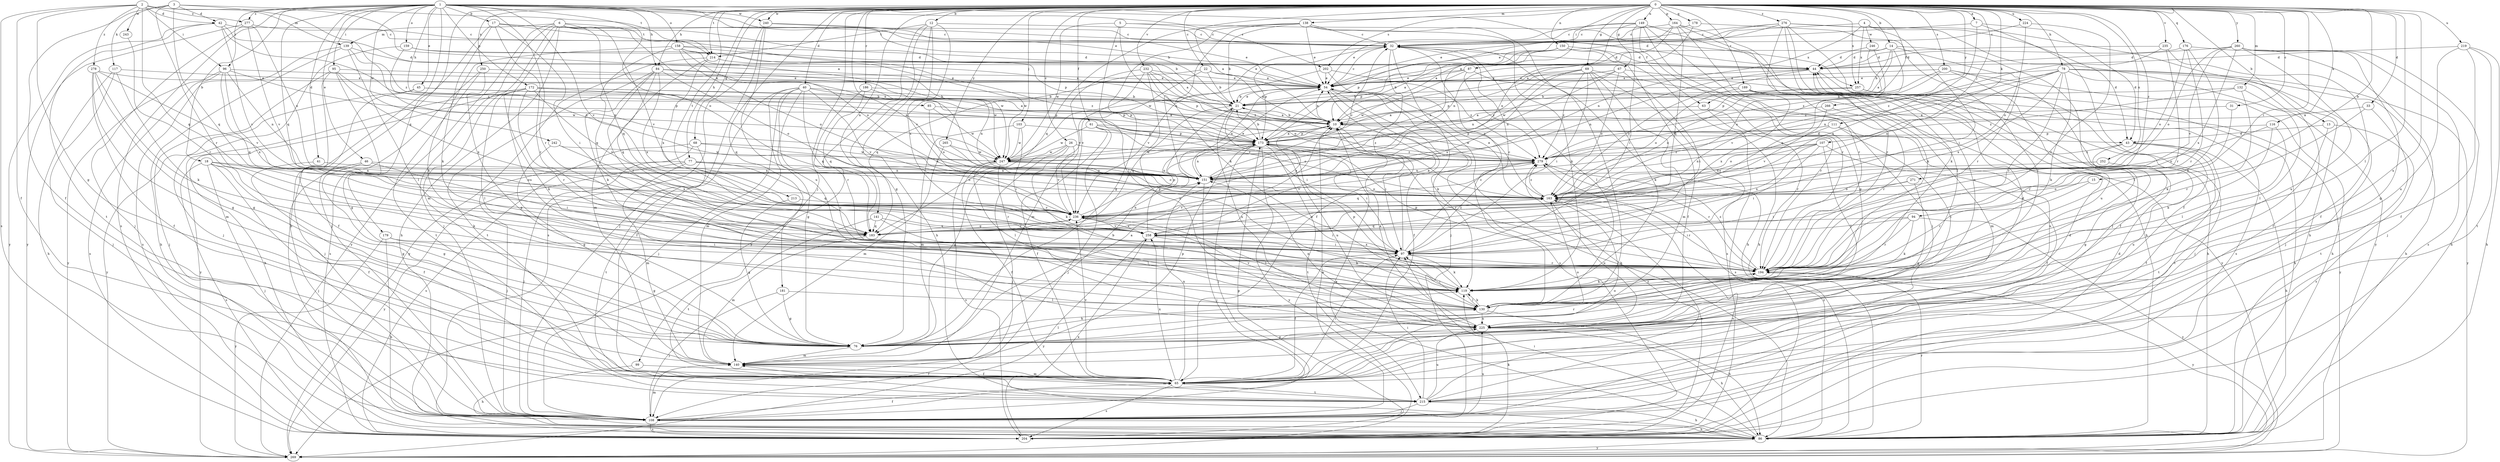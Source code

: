 strict digraph  {
0;
1;
2;
3;
4;
5;
6;
7;
10;
12;
13;
14;
15;
17;
18;
21;
22;
26;
31;
32;
33;
40;
41;
42;
43;
44;
45;
46;
54;
61;
63;
65;
67;
68;
69;
76;
77;
78;
84;
85;
86;
87;
94;
95;
96;
97;
99;
103;
107;
108;
111;
116;
117;
119;
130;
132;
138;
139;
140;
141;
149;
150;
151;
158;
159;
163;
164;
172;
173;
176;
178;
179;
181;
183;
186;
189;
194;
200;
202;
204;
213;
214;
215;
219;
224;
225;
232;
235;
236;
240;
242;
243;
246;
247;
250;
252;
257;
258;
260;
265;
266;
269;
271;
276;
277;
278;
279;
0 -> 7  [label=a];
0 -> 10  [label=a];
0 -> 12  [label=b];
0 -> 13  [label=b];
0 -> 14  [label=b];
0 -> 15  [label=b];
0 -> 22  [label=c];
0 -> 26  [label=c];
0 -> 31  [label=c];
0 -> 33  [label=d];
0 -> 40  [label=d];
0 -> 61  [label=f];
0 -> 63  [label=f];
0 -> 67  [label=g];
0 -> 68  [label=g];
0 -> 69  [label=g];
0 -> 77  [label=h];
0 -> 78  [label=h];
0 -> 84  [label=h];
0 -> 87  [label=i];
0 -> 94  [label=i];
0 -> 99  [label=j];
0 -> 103  [label=j];
0 -> 107  [label=j];
0 -> 111  [label=k];
0 -> 116  [label=k];
0 -> 130  [label=l];
0 -> 132  [label=m];
0 -> 138  [label=m];
0 -> 141  [label=n];
0 -> 149  [label=n];
0 -> 150  [label=n];
0 -> 151  [label=n];
0 -> 164  [label=p];
0 -> 176  [label=q];
0 -> 178  [label=q];
0 -> 179  [label=q];
0 -> 181  [label=q];
0 -> 186  [label=r];
0 -> 189  [label=r];
0 -> 200  [label=s];
0 -> 202  [label=s];
0 -> 213  [label=t];
0 -> 214  [label=t];
0 -> 219  [label=u];
0 -> 224  [label=u];
0 -> 225  [label=u];
0 -> 232  [label=v];
0 -> 235  [label=v];
0 -> 240  [label=w];
0 -> 250  [label=x];
0 -> 252  [label=x];
0 -> 257  [label=x];
0 -> 260  [label=y];
0 -> 265  [label=y];
0 -> 266  [label=y];
0 -> 271  [label=z];
0 -> 276  [label=z];
1 -> 17  [label=b];
1 -> 18  [label=b];
1 -> 21  [label=b];
1 -> 41  [label=d];
1 -> 45  [label=e];
1 -> 46  [label=e];
1 -> 54  [label=e];
1 -> 63  [label=f];
1 -> 84  [label=h];
1 -> 85  [label=h];
1 -> 86  [label=h];
1 -> 95  [label=i];
1 -> 96  [label=i];
1 -> 158  [label=o];
1 -> 159  [label=o];
1 -> 163  [label=o];
1 -> 172  [label=p];
1 -> 183  [label=q];
1 -> 194  [label=r];
1 -> 202  [label=s];
1 -> 204  [label=s];
1 -> 236  [label=v];
1 -> 240  [label=w];
1 -> 242  [label=w];
1 -> 277  [label=z];
2 -> 10  [label=a];
2 -> 42  [label=d];
2 -> 65  [label=f];
2 -> 76  [label=g];
2 -> 96  [label=i];
2 -> 139  [label=m];
2 -> 183  [label=q];
2 -> 204  [label=s];
2 -> 243  [label=w];
2 -> 277  [label=z];
2 -> 278  [label=z];
3 -> 42  [label=d];
3 -> 65  [label=f];
3 -> 117  [label=k];
3 -> 183  [label=q];
3 -> 194  [label=r];
3 -> 214  [label=t];
3 -> 279  [label=z];
4 -> 43  [label=d];
4 -> 54  [label=e];
4 -> 97  [label=i];
4 -> 151  [label=n];
4 -> 246  [label=w];
4 -> 257  [label=x];
5 -> 32  [label=c];
5 -> 119  [label=k];
5 -> 130  [label=l];
5 -> 247  [label=w];
5 -> 257  [label=x];
6 -> 21  [label=b];
6 -> 86  [label=h];
6 -> 108  [label=j];
6 -> 139  [label=m];
6 -> 140  [label=m];
6 -> 163  [label=o];
6 -> 183  [label=q];
6 -> 214  [label=t];
6 -> 225  [label=u];
6 -> 236  [label=v];
6 -> 269  [label=y];
7 -> 32  [label=c];
7 -> 43  [label=d];
7 -> 65  [label=f];
7 -> 258  [label=x];
10 -> 21  [label=b];
10 -> 43  [label=d];
10 -> 54  [label=e];
10 -> 97  [label=i];
10 -> 173  [label=p];
12 -> 32  [label=c];
12 -> 76  [label=g];
12 -> 86  [label=h];
12 -> 214  [label=t];
12 -> 236  [label=v];
12 -> 258  [label=x];
12 -> 269  [label=y];
13 -> 43  [label=d];
13 -> 204  [label=s];
13 -> 215  [label=t];
14 -> 10  [label=a];
14 -> 21  [label=b];
14 -> 44  [label=d];
14 -> 54  [label=e];
14 -> 130  [label=l];
14 -> 194  [label=r];
14 -> 279  [label=z];
15 -> 163  [label=o];
15 -> 194  [label=r];
17 -> 32  [label=c];
17 -> 44  [label=d];
17 -> 97  [label=i];
17 -> 108  [label=j];
17 -> 119  [label=k];
17 -> 173  [label=p];
17 -> 194  [label=r];
18 -> 65  [label=f];
18 -> 76  [label=g];
18 -> 108  [label=j];
18 -> 119  [label=k];
18 -> 151  [label=n];
18 -> 163  [label=o];
18 -> 204  [label=s];
21 -> 10  [label=a];
21 -> 54  [label=e];
21 -> 97  [label=i];
21 -> 183  [label=q];
21 -> 225  [label=u];
22 -> 10  [label=a];
22 -> 21  [label=b];
22 -> 54  [label=e];
22 -> 183  [label=q];
22 -> 236  [label=v];
26 -> 76  [label=g];
26 -> 108  [label=j];
26 -> 119  [label=k];
26 -> 236  [label=v];
26 -> 247  [label=w];
26 -> 279  [label=z];
31 -> 10  [label=a];
31 -> 194  [label=r];
32 -> 44  [label=d];
32 -> 65  [label=f];
32 -> 86  [label=h];
32 -> 108  [label=j];
32 -> 130  [label=l];
32 -> 173  [label=p];
32 -> 247  [label=w];
33 -> 10  [label=a];
33 -> 194  [label=r];
33 -> 215  [label=t];
40 -> 21  [label=b];
40 -> 65  [label=f];
40 -> 76  [label=g];
40 -> 108  [label=j];
40 -> 140  [label=m];
40 -> 173  [label=p];
40 -> 183  [label=q];
40 -> 225  [label=u];
40 -> 236  [label=v];
41 -> 65  [label=f];
41 -> 151  [label=n];
42 -> 10  [label=a];
42 -> 32  [label=c];
42 -> 215  [label=t];
42 -> 236  [label=v];
42 -> 269  [label=y];
42 -> 279  [label=z];
43 -> 65  [label=f];
43 -> 76  [label=g];
43 -> 86  [label=h];
43 -> 215  [label=t];
43 -> 279  [label=z];
44 -> 54  [label=e];
44 -> 86  [label=h];
44 -> 151  [label=n];
44 -> 163  [label=o];
45 -> 21  [label=b];
45 -> 108  [label=j];
45 -> 173  [label=p];
45 -> 269  [label=y];
46 -> 76  [label=g];
46 -> 97  [label=i];
46 -> 108  [label=j];
46 -> 151  [label=n];
54 -> 21  [label=b];
54 -> 32  [label=c];
54 -> 65  [label=f];
54 -> 86  [label=h];
54 -> 119  [label=k];
54 -> 151  [label=n];
54 -> 204  [label=s];
61 -> 65  [label=f];
61 -> 108  [label=j];
61 -> 163  [label=o];
61 -> 173  [label=p];
61 -> 247  [label=w];
61 -> 279  [label=z];
63 -> 10  [label=a];
63 -> 194  [label=r];
63 -> 204  [label=s];
65 -> 97  [label=i];
65 -> 140  [label=m];
65 -> 151  [label=n];
65 -> 163  [label=o];
65 -> 204  [label=s];
65 -> 215  [label=t];
65 -> 236  [label=v];
65 -> 258  [label=x];
67 -> 54  [label=e];
67 -> 97  [label=i];
67 -> 151  [label=n];
67 -> 163  [label=o];
67 -> 173  [label=p];
67 -> 204  [label=s];
67 -> 247  [label=w];
68 -> 108  [label=j];
68 -> 151  [label=n];
68 -> 204  [label=s];
68 -> 215  [label=t];
68 -> 247  [label=w];
69 -> 54  [label=e];
69 -> 97  [label=i];
69 -> 119  [label=k];
69 -> 140  [label=m];
69 -> 151  [label=n];
69 -> 204  [label=s];
69 -> 258  [label=x];
69 -> 269  [label=y];
69 -> 279  [label=z];
76 -> 10  [label=a];
76 -> 119  [label=k];
76 -> 130  [label=l];
76 -> 140  [label=m];
76 -> 163  [label=o];
76 -> 194  [label=r];
77 -> 108  [label=j];
77 -> 140  [label=m];
77 -> 151  [label=n];
77 -> 163  [label=o];
77 -> 183  [label=q];
77 -> 269  [label=y];
78 -> 54  [label=e];
78 -> 65  [label=f];
78 -> 86  [label=h];
78 -> 108  [label=j];
78 -> 119  [label=k];
78 -> 151  [label=n];
78 -> 163  [label=o];
78 -> 194  [label=r];
78 -> 258  [label=x];
78 -> 269  [label=y];
78 -> 279  [label=z];
84 -> 54  [label=e];
84 -> 119  [label=k];
84 -> 163  [label=o];
84 -> 183  [label=q];
84 -> 194  [label=r];
84 -> 215  [label=t];
84 -> 247  [label=w];
84 -> 258  [label=x];
85 -> 10  [label=a];
85 -> 163  [label=o];
85 -> 247  [label=w];
86 -> 10  [label=a];
86 -> 97  [label=i];
86 -> 194  [label=r];
86 -> 269  [label=y];
86 -> 279  [label=z];
87 -> 21  [label=b];
87 -> 54  [label=e];
87 -> 194  [label=r];
87 -> 247  [label=w];
87 -> 279  [label=z];
94 -> 97  [label=i];
94 -> 119  [label=k];
94 -> 183  [label=q];
94 -> 194  [label=r];
94 -> 269  [label=y];
95 -> 54  [label=e];
95 -> 65  [label=f];
95 -> 76  [label=g];
95 -> 108  [label=j];
95 -> 173  [label=p];
95 -> 258  [label=x];
96 -> 54  [label=e];
96 -> 151  [label=n];
96 -> 183  [label=q];
96 -> 204  [label=s];
96 -> 247  [label=w];
96 -> 258  [label=x];
96 -> 269  [label=y];
97 -> 32  [label=c];
97 -> 54  [label=e];
97 -> 65  [label=f];
97 -> 119  [label=k];
97 -> 194  [label=r];
97 -> 258  [label=x];
97 -> 279  [label=z];
99 -> 65  [label=f];
99 -> 86  [label=h];
103 -> 97  [label=i];
103 -> 140  [label=m];
103 -> 173  [label=p];
103 -> 247  [label=w];
107 -> 65  [label=f];
107 -> 97  [label=i];
107 -> 130  [label=l];
107 -> 151  [label=n];
107 -> 163  [label=o];
107 -> 258  [label=x];
107 -> 279  [label=z];
108 -> 10  [label=a];
108 -> 65  [label=f];
108 -> 86  [label=h];
108 -> 140  [label=m];
108 -> 204  [label=s];
108 -> 225  [label=u];
111 -> 130  [label=l];
111 -> 163  [label=o];
111 -> 173  [label=p];
111 -> 225  [label=u];
111 -> 247  [label=w];
116 -> 119  [label=k];
116 -> 130  [label=l];
116 -> 163  [label=o];
116 -> 173  [label=p];
117 -> 54  [label=e];
117 -> 76  [label=g];
117 -> 86  [label=h];
117 -> 108  [label=j];
119 -> 130  [label=l];
119 -> 173  [label=p];
130 -> 32  [label=c];
130 -> 86  [label=h];
130 -> 97  [label=i];
130 -> 119  [label=k];
130 -> 225  [label=u];
130 -> 236  [label=v];
132 -> 21  [label=b];
132 -> 119  [label=k];
132 -> 130  [label=l];
132 -> 279  [label=z];
138 -> 21  [label=b];
138 -> 32  [label=c];
138 -> 54  [label=e];
138 -> 76  [label=g];
138 -> 119  [label=k];
138 -> 130  [label=l];
138 -> 151  [label=n];
138 -> 183  [label=q];
139 -> 44  [label=d];
139 -> 86  [label=h];
139 -> 130  [label=l];
139 -> 151  [label=n];
139 -> 204  [label=s];
140 -> 21  [label=b];
140 -> 65  [label=f];
140 -> 173  [label=p];
141 -> 130  [label=l];
141 -> 183  [label=q];
141 -> 215  [label=t];
141 -> 258  [label=x];
149 -> 32  [label=c];
149 -> 54  [label=e];
149 -> 76  [label=g];
149 -> 86  [label=h];
149 -> 97  [label=i];
149 -> 108  [label=j];
149 -> 151  [label=n];
149 -> 194  [label=r];
150 -> 10  [label=a];
150 -> 44  [label=d];
150 -> 65  [label=f];
150 -> 86  [label=h];
150 -> 151  [label=n];
150 -> 173  [label=p];
151 -> 32  [label=c];
151 -> 54  [label=e];
151 -> 108  [label=j];
151 -> 163  [label=o];
158 -> 44  [label=d];
158 -> 54  [label=e];
158 -> 119  [label=k];
158 -> 151  [label=n];
158 -> 163  [label=o];
158 -> 183  [label=q];
158 -> 247  [label=w];
158 -> 279  [label=z];
159 -> 10  [label=a];
159 -> 44  [label=d];
159 -> 108  [label=j];
159 -> 151  [label=n];
163 -> 54  [label=e];
163 -> 194  [label=r];
163 -> 204  [label=s];
163 -> 225  [label=u];
163 -> 236  [label=v];
163 -> 279  [label=z];
164 -> 32  [label=c];
164 -> 119  [label=k];
164 -> 130  [label=l];
164 -> 151  [label=n];
164 -> 173  [label=p];
164 -> 183  [label=q];
164 -> 194  [label=r];
172 -> 10  [label=a];
172 -> 21  [label=b];
172 -> 86  [label=h];
172 -> 119  [label=k];
172 -> 130  [label=l];
172 -> 173  [label=p];
172 -> 194  [label=r];
172 -> 236  [label=v];
172 -> 269  [label=y];
173 -> 10  [label=a];
173 -> 21  [label=b];
173 -> 97  [label=i];
173 -> 108  [label=j];
173 -> 151  [label=n];
173 -> 194  [label=r];
173 -> 215  [label=t];
173 -> 225  [label=u];
173 -> 247  [label=w];
173 -> 269  [label=y];
173 -> 279  [label=z];
176 -> 44  [label=d];
176 -> 108  [label=j];
176 -> 119  [label=k];
176 -> 163  [label=o];
176 -> 194  [label=r];
178 -> 10  [label=a];
178 -> 32  [label=c];
178 -> 130  [label=l];
179 -> 76  [label=g];
179 -> 86  [label=h];
179 -> 97  [label=i];
179 -> 269  [label=y];
181 -> 76  [label=g];
181 -> 108  [label=j];
181 -> 130  [label=l];
183 -> 140  [label=m];
183 -> 151  [label=n];
183 -> 236  [label=v];
186 -> 21  [label=b];
186 -> 151  [label=n];
186 -> 183  [label=q];
186 -> 194  [label=r];
189 -> 21  [label=b];
189 -> 140  [label=m];
189 -> 163  [label=o];
189 -> 258  [label=x];
189 -> 269  [label=y];
194 -> 119  [label=k];
194 -> 173  [label=p];
194 -> 269  [label=y];
194 -> 279  [label=z];
200 -> 54  [label=e];
200 -> 65  [label=f];
200 -> 86  [label=h];
200 -> 173  [label=p];
200 -> 225  [label=u];
200 -> 236  [label=v];
202 -> 54  [label=e];
202 -> 163  [label=o];
202 -> 236  [label=v];
202 -> 279  [label=z];
204 -> 44  [label=d];
204 -> 119  [label=k];
204 -> 163  [label=o];
204 -> 173  [label=p];
204 -> 258  [label=x];
213 -> 76  [label=g];
213 -> 236  [label=v];
214 -> 140  [label=m];
214 -> 247  [label=w];
214 -> 258  [label=x];
214 -> 269  [label=y];
215 -> 44  [label=d];
215 -> 86  [label=h];
215 -> 97  [label=i];
215 -> 108  [label=j];
215 -> 140  [label=m];
215 -> 225  [label=u];
215 -> 279  [label=z];
219 -> 44  [label=d];
219 -> 65  [label=f];
219 -> 86  [label=h];
219 -> 215  [label=t];
219 -> 225  [label=u];
224 -> 32  [label=c];
224 -> 163  [label=o];
224 -> 194  [label=r];
225 -> 10  [label=a];
225 -> 44  [label=d];
225 -> 76  [label=g];
225 -> 86  [label=h];
225 -> 151  [label=n];
232 -> 54  [label=e];
232 -> 140  [label=m];
232 -> 163  [label=o];
232 -> 173  [label=p];
232 -> 225  [label=u];
232 -> 236  [label=v];
232 -> 279  [label=z];
235 -> 44  [label=d];
235 -> 65  [label=f];
235 -> 194  [label=r];
235 -> 279  [label=z];
236 -> 10  [label=a];
236 -> 97  [label=i];
236 -> 130  [label=l];
236 -> 173  [label=p];
236 -> 183  [label=q];
236 -> 258  [label=x];
240 -> 32  [label=c];
240 -> 54  [label=e];
240 -> 108  [label=j];
240 -> 204  [label=s];
240 -> 225  [label=u];
242 -> 76  [label=g];
242 -> 247  [label=w];
242 -> 258  [label=x];
243 -> 194  [label=r];
246 -> 44  [label=d];
246 -> 163  [label=o];
246 -> 183  [label=q];
247 -> 65  [label=f];
247 -> 130  [label=l];
247 -> 151  [label=n];
247 -> 163  [label=o];
247 -> 194  [label=r];
247 -> 204  [label=s];
250 -> 54  [label=e];
250 -> 76  [label=g];
250 -> 204  [label=s];
250 -> 215  [label=t];
252 -> 151  [label=n];
252 -> 225  [label=u];
257 -> 21  [label=b];
257 -> 86  [label=h];
257 -> 108  [label=j];
257 -> 163  [label=o];
258 -> 97  [label=i];
258 -> 119  [label=k];
258 -> 163  [label=o];
258 -> 173  [label=p];
258 -> 236  [label=v];
258 -> 269  [label=y];
260 -> 44  [label=d];
260 -> 76  [label=g];
260 -> 86  [label=h];
260 -> 163  [label=o];
260 -> 204  [label=s];
260 -> 225  [label=u];
260 -> 236  [label=v];
260 -> 258  [label=x];
265 -> 140  [label=m];
265 -> 163  [label=o];
265 -> 247  [label=w];
266 -> 10  [label=a];
266 -> 194  [label=r];
266 -> 236  [label=v];
271 -> 76  [label=g];
271 -> 97  [label=i];
271 -> 163  [label=o];
276 -> 10  [label=a];
276 -> 32  [label=c];
276 -> 54  [label=e];
276 -> 86  [label=h];
276 -> 108  [label=j];
276 -> 119  [label=k];
276 -> 194  [label=r];
276 -> 225  [label=u];
276 -> 269  [label=y];
277 -> 32  [label=c];
277 -> 108  [label=j];
277 -> 151  [label=n];
277 -> 236  [label=v];
277 -> 269  [label=y];
278 -> 54  [label=e];
278 -> 65  [label=f];
278 -> 76  [label=g];
278 -> 119  [label=k];
278 -> 140  [label=m];
278 -> 236  [label=v];
279 -> 151  [label=n];
279 -> 183  [label=q];
279 -> 194  [label=r];
279 -> 236  [label=v];
}
